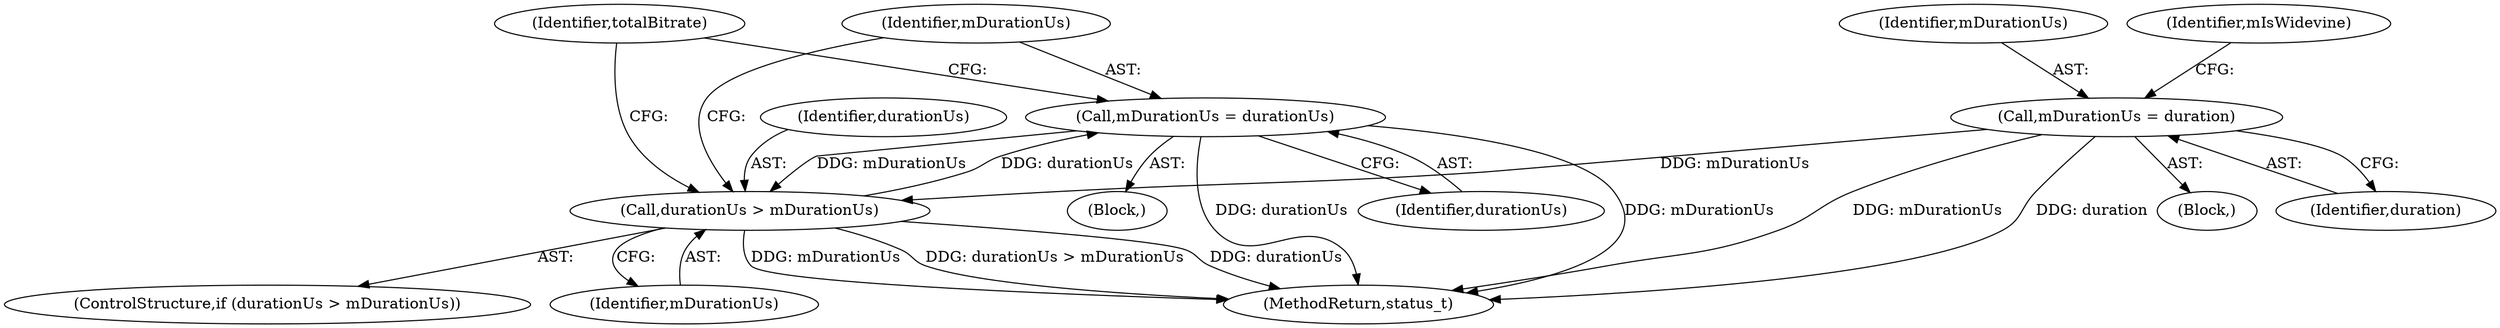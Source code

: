 digraph "1_Android_f81038006b4c59a5a148dcad887371206033c28f@del" {
"1000396" [label="(Call,mDurationUs = durationUs)"];
"1000392" [label="(Call,durationUs > mDurationUs)"];
"1000396" [label="(Call,mDurationUs = durationUs)"];
"1000220" [label="(Call,mDurationUs = duration)"];
"1000424" [label="(MethodReturn,status_t)"];
"1000391" [label="(ControlStructure,if (durationUs > mDurationUs))"];
"1000222" [label="(Identifier,duration)"];
"1000221" [label="(Identifier,mDurationUs)"];
"1000225" [label="(Identifier,mIsWidevine)"];
"1000394" [label="(Identifier,mDurationUs)"];
"1000398" [label="(Identifier,durationUs)"];
"1000397" [label="(Identifier,mDurationUs)"];
"1000396" [label="(Call,mDurationUs = durationUs)"];
"1000393" [label="(Identifier,durationUs)"];
"1000219" [label="(Block,)"];
"1000403" [label="(Identifier,totalBitrate)"];
"1000395" [label="(Block,)"];
"1000392" [label="(Call,durationUs > mDurationUs)"];
"1000220" [label="(Call,mDurationUs = duration)"];
"1000396" -> "1000395"  [label="AST: "];
"1000396" -> "1000398"  [label="CFG: "];
"1000397" -> "1000396"  [label="AST: "];
"1000398" -> "1000396"  [label="AST: "];
"1000403" -> "1000396"  [label="CFG: "];
"1000396" -> "1000424"  [label="DDG: mDurationUs"];
"1000396" -> "1000424"  [label="DDG: durationUs"];
"1000396" -> "1000392"  [label="DDG: mDurationUs"];
"1000392" -> "1000396"  [label="DDG: durationUs"];
"1000392" -> "1000391"  [label="AST: "];
"1000392" -> "1000394"  [label="CFG: "];
"1000393" -> "1000392"  [label="AST: "];
"1000394" -> "1000392"  [label="AST: "];
"1000397" -> "1000392"  [label="CFG: "];
"1000403" -> "1000392"  [label="CFG: "];
"1000392" -> "1000424"  [label="DDG: mDurationUs"];
"1000392" -> "1000424"  [label="DDG: durationUs > mDurationUs"];
"1000392" -> "1000424"  [label="DDG: durationUs"];
"1000220" -> "1000392"  [label="DDG: mDurationUs"];
"1000220" -> "1000219"  [label="AST: "];
"1000220" -> "1000222"  [label="CFG: "];
"1000221" -> "1000220"  [label="AST: "];
"1000222" -> "1000220"  [label="AST: "];
"1000225" -> "1000220"  [label="CFG: "];
"1000220" -> "1000424"  [label="DDG: mDurationUs"];
"1000220" -> "1000424"  [label="DDG: duration"];
}
